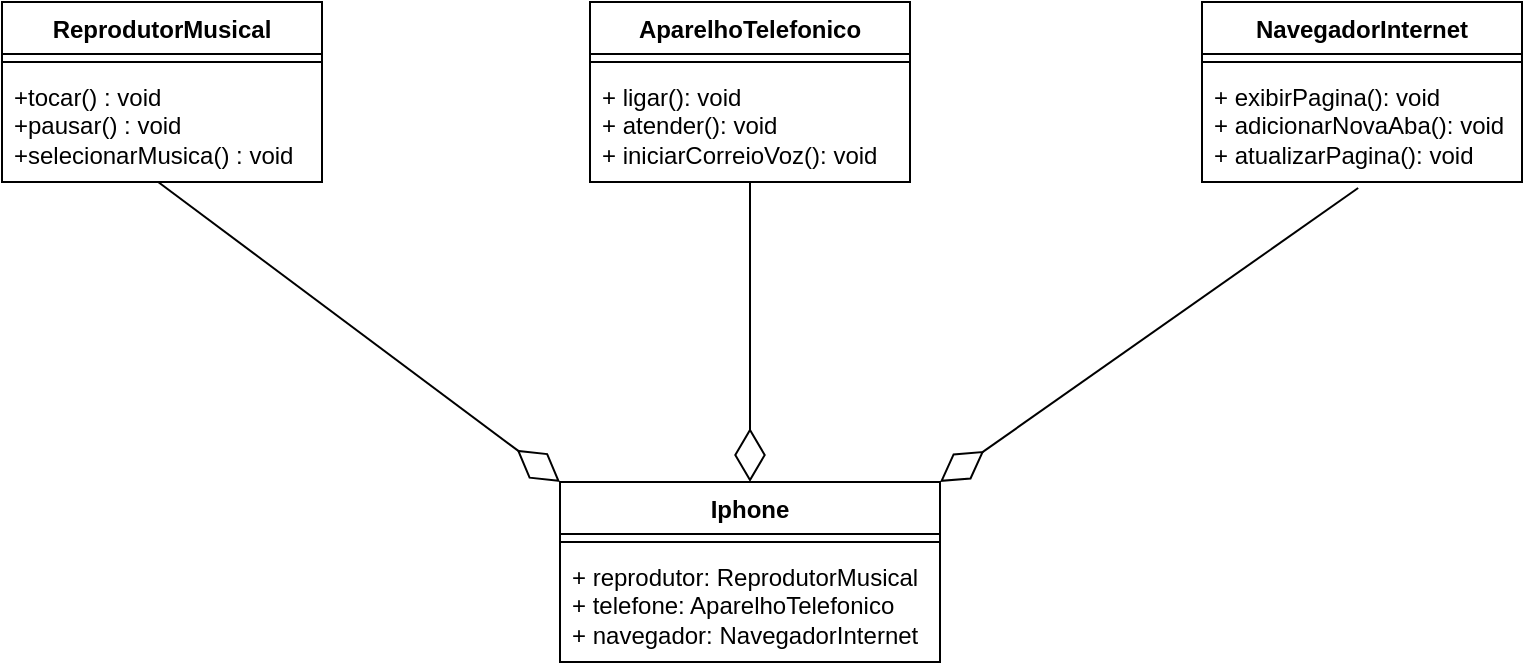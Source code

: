 <mxfile version="24.4.0" type="github">
  <diagram name="Page-1" id="pUXdPm9xB4oQQnAHgEdk">
    <mxGraphModel dx="1434" dy="818" grid="1" gridSize="10" guides="1" tooltips="1" connect="1" arrows="1" fold="1" page="1" pageScale="1" pageWidth="850" pageHeight="1100" math="0" shadow="0">
      <root>
        <mxCell id="0" />
        <mxCell id="1" parent="0" />
        <mxCell id="7lKyG0l4ZcRjDsLT7Swq-9" value="ReprodutorMusical&lt;div&gt;&lt;br&gt;&lt;/div&gt;" style="swimlane;fontStyle=1;align=center;verticalAlign=top;childLayout=stackLayout;horizontal=1;startSize=26;horizontalStack=0;resizeParent=1;resizeParentMax=0;resizeLast=0;collapsible=1;marginBottom=0;whiteSpace=wrap;html=1;" vertex="1" parent="1">
          <mxGeometry x="40" y="40" width="160" height="90" as="geometry" />
        </mxCell>
        <mxCell id="7lKyG0l4ZcRjDsLT7Swq-10" value="" style="line;strokeWidth=1;fillColor=none;align=left;verticalAlign=middle;spacingTop=-1;spacingLeft=3;spacingRight=3;rotatable=0;labelPosition=right;points=[];portConstraint=eastwest;strokeColor=inherit;" vertex="1" parent="7lKyG0l4ZcRjDsLT7Swq-9">
          <mxGeometry y="26" width="160" height="8" as="geometry" />
        </mxCell>
        <mxCell id="7lKyG0l4ZcRjDsLT7Swq-11" value="+tocar() : void&lt;div&gt;+pausar() : void&lt;/div&gt;&lt;div&gt;+selecionarMusica() : void&lt;/div&gt;" style="text;strokeColor=none;fillColor=none;align=left;verticalAlign=top;spacingLeft=4;spacingRight=4;overflow=hidden;rotatable=0;points=[[0,0.5],[1,0.5]];portConstraint=eastwest;whiteSpace=wrap;html=1;" vertex="1" parent="7lKyG0l4ZcRjDsLT7Swq-9">
          <mxGeometry y="34" width="160" height="56" as="geometry" />
        </mxCell>
        <mxCell id="7lKyG0l4ZcRjDsLT7Swq-12" value="NavegadorInternet&lt;div&gt;&lt;br&gt;&lt;/div&gt;" style="swimlane;fontStyle=1;align=center;verticalAlign=top;childLayout=stackLayout;horizontal=1;startSize=26;horizontalStack=0;resizeParent=1;resizeParentMax=0;resizeLast=0;collapsible=1;marginBottom=0;whiteSpace=wrap;html=1;" vertex="1" parent="1">
          <mxGeometry x="640" y="40" width="160" height="90" as="geometry" />
        </mxCell>
        <mxCell id="7lKyG0l4ZcRjDsLT7Swq-13" value="" style="line;strokeWidth=1;fillColor=none;align=left;verticalAlign=middle;spacingTop=-1;spacingLeft=3;spacingRight=3;rotatable=0;labelPosition=right;points=[];portConstraint=eastwest;strokeColor=inherit;" vertex="1" parent="7lKyG0l4ZcRjDsLT7Swq-12">
          <mxGeometry y="26" width="160" height="8" as="geometry" />
        </mxCell>
        <mxCell id="7lKyG0l4ZcRjDsLT7Swq-14" value="+ exibirPagina(): void&lt;div&gt;+ adicionarNovaAba(): void&lt;/div&gt;&lt;div&gt;+ atualizarPagina(): void&lt;/div&gt;" style="text;strokeColor=none;fillColor=none;align=left;verticalAlign=top;spacingLeft=4;spacingRight=4;overflow=hidden;rotatable=0;points=[[0,0.5],[1,0.5]];portConstraint=eastwest;whiteSpace=wrap;html=1;" vertex="1" parent="7lKyG0l4ZcRjDsLT7Swq-12">
          <mxGeometry y="34" width="160" height="56" as="geometry" />
        </mxCell>
        <mxCell id="7lKyG0l4ZcRjDsLT7Swq-15" value="AparelhoTelefonico&lt;div&gt;&lt;br&gt;&lt;/div&gt;" style="swimlane;fontStyle=1;align=center;verticalAlign=top;childLayout=stackLayout;horizontal=1;startSize=26;horizontalStack=0;resizeParent=1;resizeParentMax=0;resizeLast=0;collapsible=1;marginBottom=0;whiteSpace=wrap;html=1;" vertex="1" parent="1">
          <mxGeometry x="334" y="40" width="160" height="90" as="geometry" />
        </mxCell>
        <mxCell id="7lKyG0l4ZcRjDsLT7Swq-16" value="" style="line;strokeWidth=1;fillColor=none;align=left;verticalAlign=middle;spacingTop=-1;spacingLeft=3;spacingRight=3;rotatable=0;labelPosition=right;points=[];portConstraint=eastwest;strokeColor=inherit;" vertex="1" parent="7lKyG0l4ZcRjDsLT7Swq-15">
          <mxGeometry y="26" width="160" height="8" as="geometry" />
        </mxCell>
        <mxCell id="7lKyG0l4ZcRjDsLT7Swq-17" value="+ ligar(): void&lt;div&gt;+ atender(): void&lt;/div&gt;&lt;div&gt;+ iniciarCorreioVoz(): void&lt;/div&gt;" style="text;strokeColor=none;fillColor=none;align=left;verticalAlign=top;spacingLeft=4;spacingRight=4;overflow=hidden;rotatable=0;points=[[0,0.5],[1,0.5]];portConstraint=eastwest;whiteSpace=wrap;html=1;" vertex="1" parent="7lKyG0l4ZcRjDsLT7Swq-15">
          <mxGeometry y="34" width="160" height="56" as="geometry" />
        </mxCell>
        <mxCell id="7lKyG0l4ZcRjDsLT7Swq-18" value="Iphone" style="swimlane;fontStyle=1;align=center;verticalAlign=top;childLayout=stackLayout;horizontal=1;startSize=26;horizontalStack=0;resizeParent=1;resizeParentMax=0;resizeLast=0;collapsible=1;marginBottom=0;whiteSpace=wrap;html=1;" vertex="1" parent="1">
          <mxGeometry x="319" y="280" width="190" height="90" as="geometry" />
        </mxCell>
        <mxCell id="7lKyG0l4ZcRjDsLT7Swq-19" value="" style="line;strokeWidth=1;fillColor=none;align=left;verticalAlign=middle;spacingTop=-1;spacingLeft=3;spacingRight=3;rotatable=0;labelPosition=right;points=[];portConstraint=eastwest;strokeColor=inherit;" vertex="1" parent="7lKyG0l4ZcRjDsLT7Swq-18">
          <mxGeometry y="26" width="190" height="8" as="geometry" />
        </mxCell>
        <mxCell id="7lKyG0l4ZcRjDsLT7Swq-20" value="+ reprodutor: ReprodutorMusical&lt;div&gt;+ telefone: AparelhoTelefonico&lt;/div&gt;&lt;div&gt;+ navegador: NavegadorInternet&lt;/div&gt;&lt;div&gt;&lt;br&gt;&lt;/div&gt;" style="text;strokeColor=none;fillColor=none;align=left;verticalAlign=top;spacingLeft=4;spacingRight=4;overflow=hidden;rotatable=0;points=[[0,0.5],[1,0.5]];portConstraint=eastwest;whiteSpace=wrap;html=1;" vertex="1" parent="7lKyG0l4ZcRjDsLT7Swq-18">
          <mxGeometry y="34" width="190" height="56" as="geometry" />
        </mxCell>
        <mxCell id="7lKyG0l4ZcRjDsLT7Swq-21" value="" style="endArrow=diamondThin;endFill=0;endSize=24;html=1;entryX=1;entryY=0;entryDx=0;entryDy=0;exitX=0.488;exitY=1.054;exitDx=0;exitDy=0;exitPerimeter=0;" edge="1" parent="1" source="7lKyG0l4ZcRjDsLT7Swq-14" target="7lKyG0l4ZcRjDsLT7Swq-18">
          <mxGeometry width="160" relative="1" as="geometry">
            <mxPoint x="730" y="120" as="sourcePoint" />
            <mxPoint x="490" y="430" as="targetPoint" />
          </mxGeometry>
        </mxCell>
        <mxCell id="7lKyG0l4ZcRjDsLT7Swq-22" value="" style="endArrow=diamondThin;endFill=0;endSize=24;html=1;" edge="1" parent="1" source="7lKyG0l4ZcRjDsLT7Swq-17" target="7lKyG0l4ZcRjDsLT7Swq-18">
          <mxGeometry width="160" relative="1" as="geometry">
            <mxPoint x="330" y="430" as="sourcePoint" />
            <mxPoint x="490" y="430" as="targetPoint" />
          </mxGeometry>
        </mxCell>
        <mxCell id="7lKyG0l4ZcRjDsLT7Swq-23" value="" style="endArrow=diamondThin;endFill=0;endSize=24;html=1;exitX=0.488;exitY=1;exitDx=0;exitDy=0;exitPerimeter=0;entryX=0;entryY=0;entryDx=0;entryDy=0;" edge="1" parent="1" source="7lKyG0l4ZcRjDsLT7Swq-11" target="7lKyG0l4ZcRjDsLT7Swq-18">
          <mxGeometry width="160" relative="1" as="geometry">
            <mxPoint x="90" y="190" as="sourcePoint" />
            <mxPoint x="250" y="190" as="targetPoint" />
          </mxGeometry>
        </mxCell>
      </root>
    </mxGraphModel>
  </diagram>
</mxfile>
